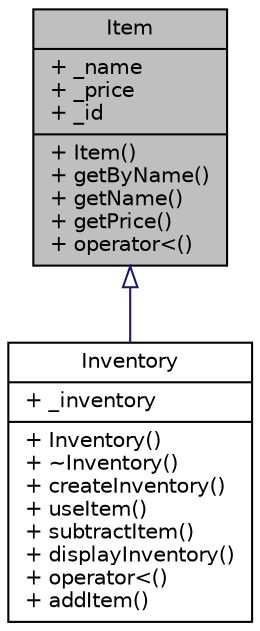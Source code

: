 digraph "Item"
{
 // LATEX_PDF_SIZE
  edge [fontname="Helvetica",fontsize="10",labelfontname="Helvetica",labelfontsize="10"];
  node [fontname="Helvetica",fontsize="10",shape=record];
  Node1 [label="{Item\n|+ _name\l+ _price\l+ _id\l|+ Item()\l+ getByName()\l+ getName()\l+ getPrice()\l+ operator\<()\l}",height=0.2,width=0.4,color="black", fillcolor="grey75", style="filled", fontcolor="black",tooltip=" "];
  Node1 -> Node2 [dir="back",color="midnightblue",fontsize="10",style="solid",arrowtail="onormal",fontname="Helvetica"];
  Node2 [label="{Inventory\n|+ _inventory\l|+ Inventory()\l+ ~Inventory()\l+ createInventory()\l+ useItem()\l+ subtractItem()\l+ displayInventory()\l+ operator\<()\l+ addItem()\l}",height=0.2,width=0.4,color="black", fillcolor="white", style="filled",URL="$classInventory.html",tooltip=" "];
}
